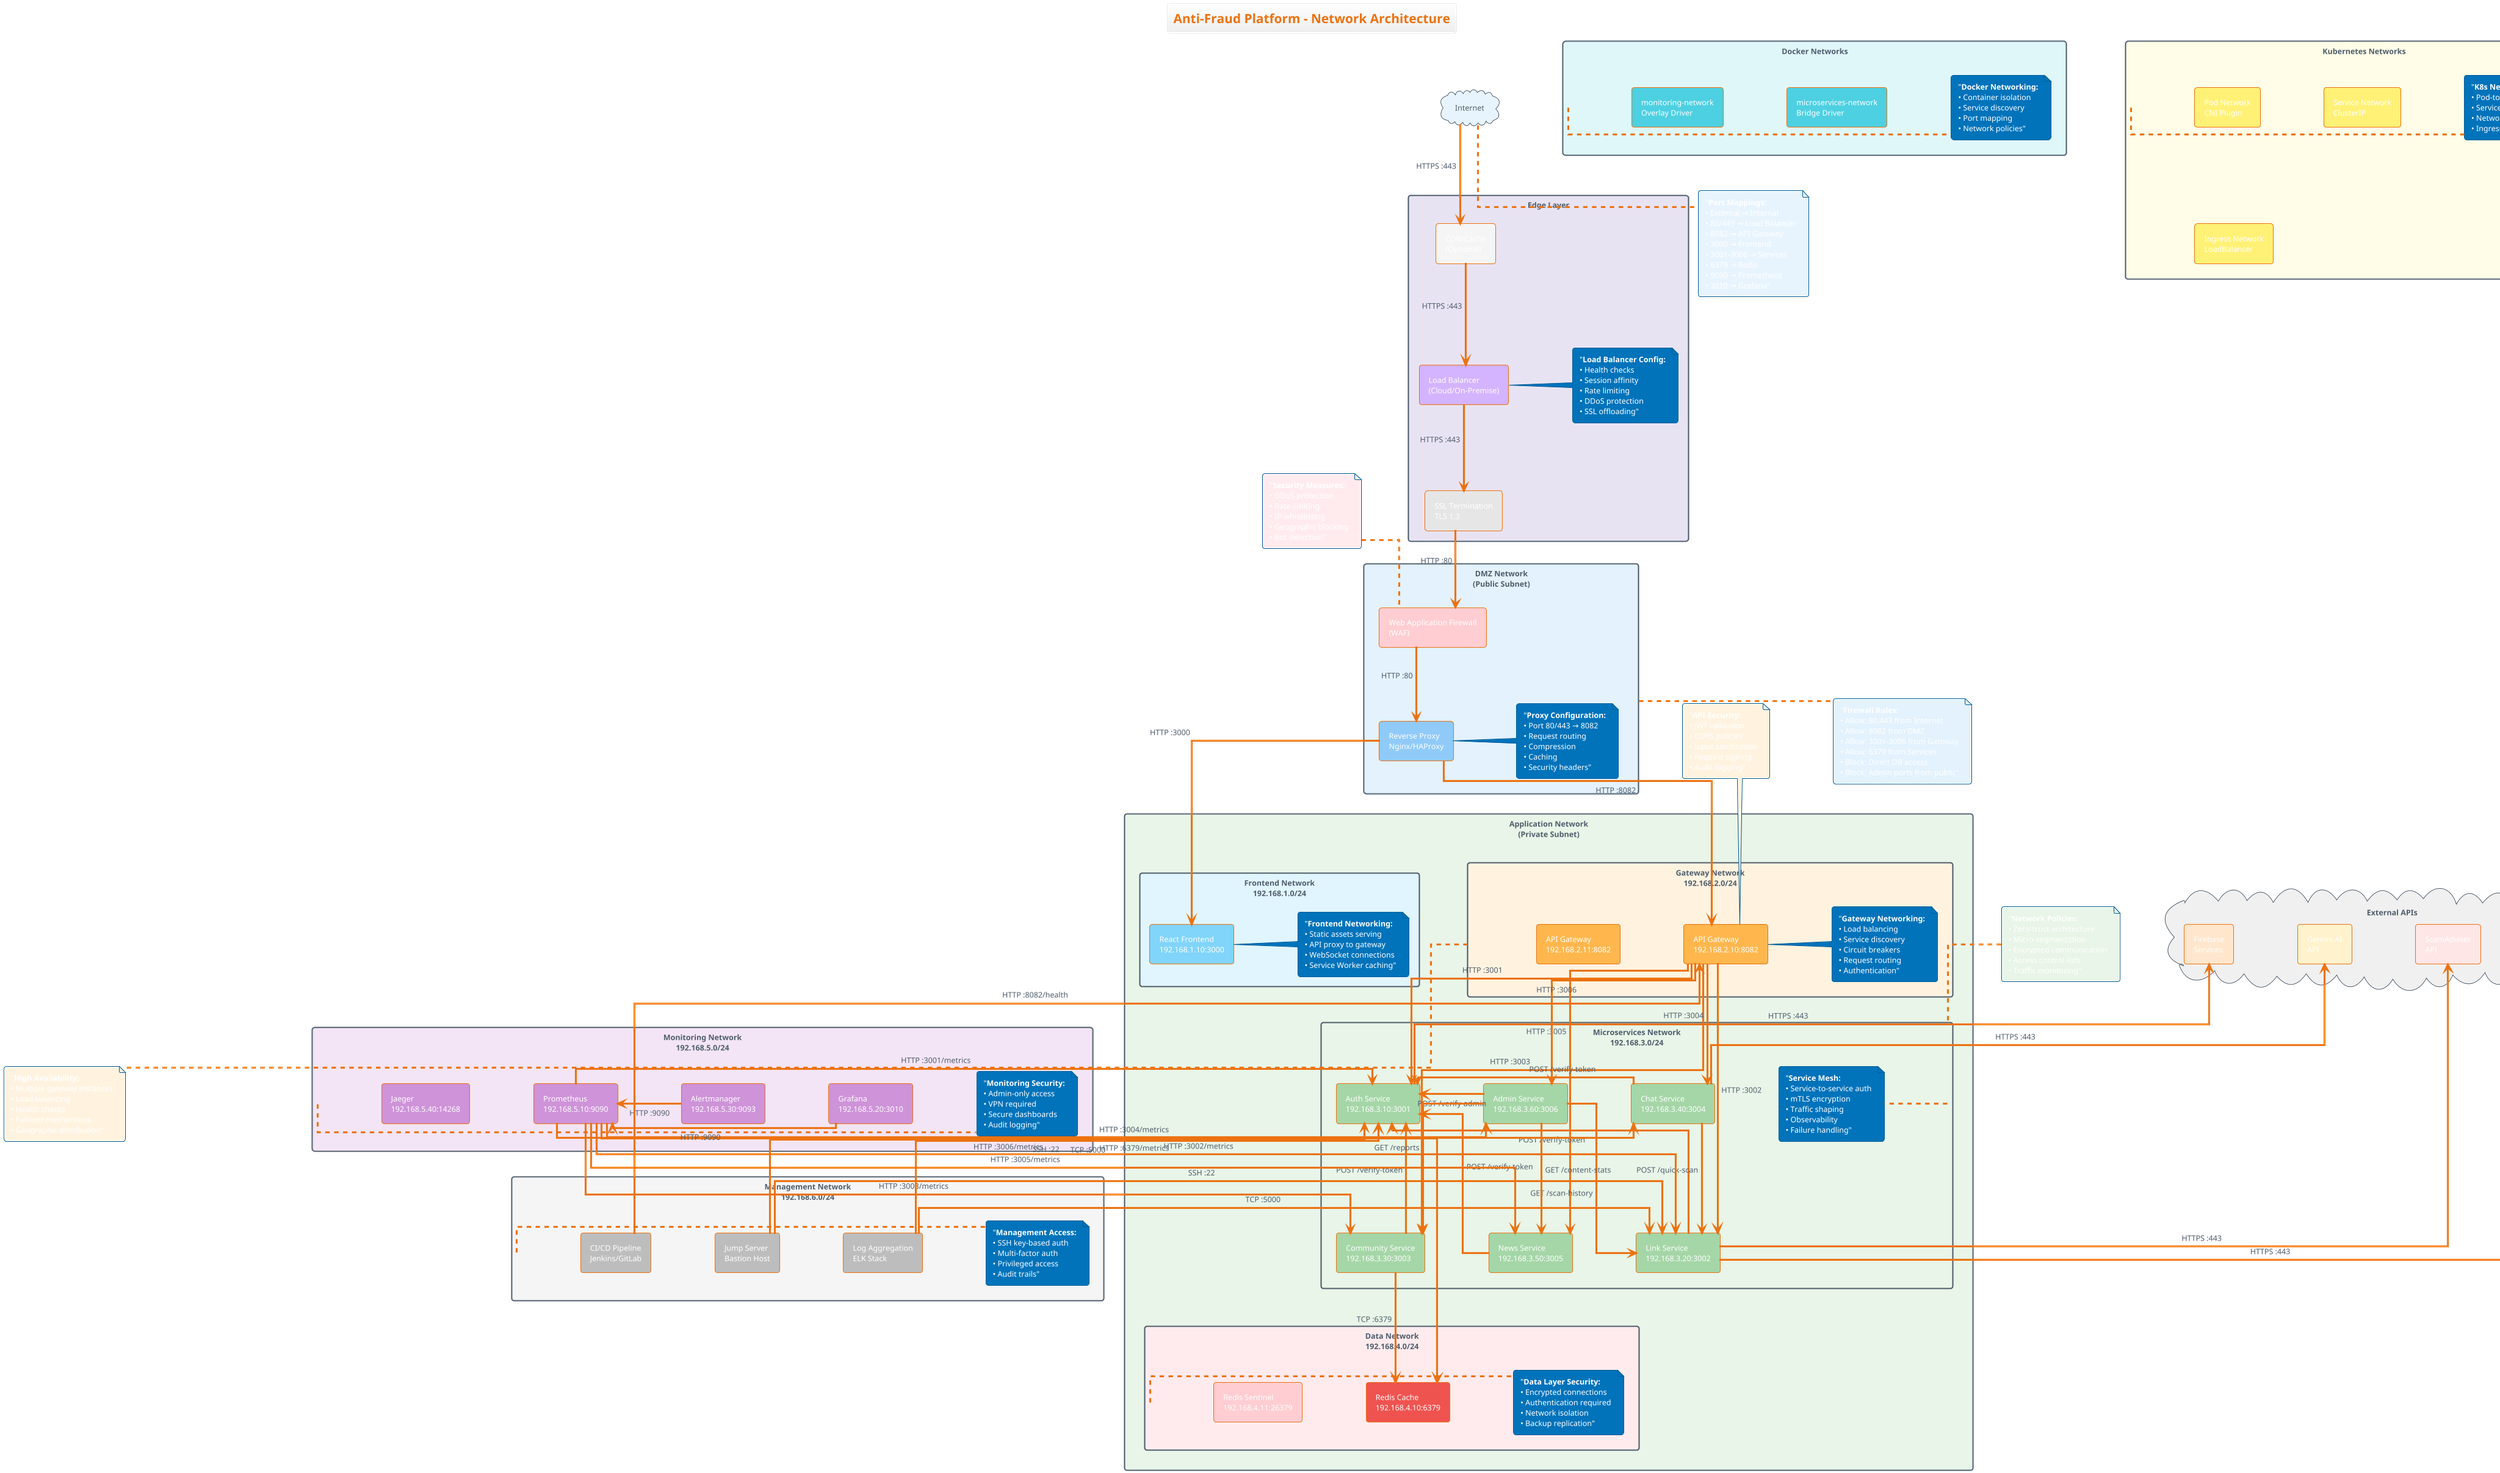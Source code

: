 @startuml Network Architecture
!theme aws-orange
title Anti-Fraud Platform - Network Architecture

' PlantUML Configuration for better layout
skinparam linetype ortho
skinparam nodesep 100
skinparam ranksep 80
skinparam minlen 3
skinparam componentStyle rectangle
skinparam packageStyle rectangle

' Internet/External
cloud "Internet" as internet #E8F4FD
cloud "External APIs" as external_apis #F0F0F0 {
  component "VirusTotal\nAPI" as vt #FFE6E6
  component "ScamAdviser\nAPI" as sa #FFE6E6  
  component "Gemini AI\nAPI" as gemini #FFF2CC
  component "Firebase\nServices" as firebase #FFE6CC
}

' Load Balancer/CDN
package "Edge Layer" as edge #E8E3F3 {
  component "Load Balancer\n(Cloud/On-Premise)" as lb #D4B3FF
  component "SSL Termination\nTLS 1.3" as ssl #E6E6E6
  component "CDN/Cache\n(Optional)" as cdn #F5F5F5
  
  note right of lb : "**Load Balancer Config:**\n• Health checks\n• Session affinity\n• Rate limiting\n• DDoS protection\n• SSL offloading"
}

' DMZ/Public Network
package "DMZ Network\n(Public Subnet)" as dmz #E3F2FD {
  component "Reverse Proxy\nNginx/HAProxy" as reverse_proxy #90CAF9
  component "Web Application Firewall\n(WAF)" as waf #FFCDD2
  
  note right of reverse_proxy : "**Proxy Configuration:**\n• Port 80/443 → 8082\n• Request routing\n• Compression\n• Caching\n• Security headers"
}

' Application Network
package "Application Network\n(Private Subnet)" as app_network #E8F5E8 {
  
  ' Frontend Network
  package "Frontend Network\n192.168.1.0/24" as frontend_net #E1F5FE {
    component "React Frontend\n192.168.1.10:3000" as frontend #81D4FA
    
    note right of frontend : "**Frontend Networking:**\n• Static assets serving\n• API proxy to gateway\n• WebSocket connections\n• Service Worker caching"
  }
  
  ' Gateway Network
  package "Gateway Network\n192.168.2.0/24" as gateway_net #FFF3E0 {
    component "API Gateway\n192.168.2.10:8082" as gateway #FFB74D
    component "API Gateway\n192.168.2.11:8082" as gateway2 #FFB74D
    
    note right of gateway : "**Gateway Networking:**\n• Load balancing\n• Service discovery\n• Circuit breakers\n• Request routing\n• Authentication"
  }
  
  ' Microservices Network
  package "Microservices Network\n192.168.3.0/24" as services_net #E8F5E8 {
    component "Auth Service\n192.168.3.10:3001" as auth #A5D6A7
    component "Link Service\n192.168.3.20:3002" as link #A5D6A7
    component "Community Service\n192.168.3.30:3003" as community #A5D6A7
    component "Chat Service\n192.168.3.40:3004" as chat #A5D6A7
    component "News Service\n192.168.3.50:3005" as news #A5D6A7
    component "Admin Service\n192.168.3.60:3006" as admin #A5D6A7
    
    note right of services_net : "**Service Mesh:**\n• Service-to-service auth\n• mTLS encryption\n• Traffic shaping\n• Observability\n• Failure handling"
  }
  
  ' Data Network
  package "Data Network\n192.168.4.0/24" as data_net #FFEBEE {
    component "Redis Cache\n192.168.4.10:6379" as redis #EF5350
    component "Redis Sentinel\n192.168.4.11:26379" as redis_sentinel #FFCDD2
    
    note right of data_net : "**Data Layer Security:**\n• Encrypted connections\n• Authentication required\n• Network isolation\n• Backup replication"
  }
}

' Monitoring Network
package "Monitoring Network\n192.168.5.0/24" as monitoring_net #F3E5F5 {
  component "Prometheus\n192.168.5.10:9090" as prometheus #CE93D8
  component "Grafana\n192.168.5.20:3010" as grafana #CE93D8
  component "Alertmanager\n192.168.5.30:9093" as alertmanager #CE93D8
  component "Jaeger\n192.168.5.40:14268" as jaeger #CE93D8
  
  note right of monitoring_net : "**Monitoring Security:**\n• Admin-only access\n• VPN required\n• Secure dashboards\n• Audit logging"
}

' Management Network
package "Management Network\n192.168.6.0/24" as mgmt_net #F5F5F5 {
  component "Jump Server\nBastion Host" as bastion #BDBDBD
  component "CI/CD Pipeline\nJenkins/GitLab" as cicd #BDBDBD
  component "Log Aggregation\nELK Stack" as logs #BDBDBD
  
  note right of mgmt_net : "**Management Access:**\n• SSH key-based auth\n• Multi-factor auth\n• Privileged access\n• Audit trails"
}

' Docker Networks (for Docker deployment)
package "Docker Networks" as docker_networks #E0F7FA {
  component "microservices-network\nBridge Driver" as docker_bridge #4DD0E1
  component "monitoring-network\nOverlay Driver" as docker_overlay #4DD0E1
  
  note right of docker_networks : "**Docker Networking:**\n• Container isolation\n• Service discovery\n• Port mapping\n• Network policies"
}

' Kubernetes Networks (for K8s deployment)
package "Kubernetes Networks" as k8s_networks #FFFDE7 {
  component "Pod Network\nCNI Plugin" as k8s_pod_net #FFF176
  component "Service Network\nClusterIP" as k8s_svc_net #FFF176
  component "Ingress Network\nLoadBalancer" as k8s_ingress_net #FFF176
  
  note right of k8s_networks : "**K8s Networking:**\n• Pod-to-Pod communication\n• Service discovery\n• Network policies\n• Ingress controllers"
}

' Network Flow - External to Internal
internet -down-> cdn : HTTPS :443
cdn -down-> lb : HTTPS :443
lb -down-> ssl : HTTPS :443
ssl -down-> waf : HTTP :80
waf -down-> reverse_proxy : HTTP :80
reverse_proxy -down-> gateway : HTTP :8082
reverse_proxy -down-> frontend : HTTP :3000

' Internal Network Flow
gateway -down-> auth : HTTP :3001
gateway -down-> link : HTTP :3002
gateway -down-> community : HTTP :3003
gateway -down-> chat : HTTP :3004
gateway -down-> news : HTTP :3005
gateway -down-> admin : HTTP :3006

' Service to Service Communication
link -left-> auth : POST /verify-token
community -left-> auth : POST /verify-token
chat -left-> auth : POST /verify-token
news -left-> auth : POST /verify-token
admin -left-> auth : POST /verify-admin

admin -down-> link : GET /scan-history
admin -down-> community : GET /reports
admin -down-> news : GET /content-stats

community -down-> redis : TCP :6379
chat -right-> link : POST /quick-scan

' External API Connections
link -up-> vt : HTTPS :443
link -up-> sa : HTTPS :443
chat -up-> gemini : HTTPS :443
auth -up-> firebase : HTTPS :443

' Monitoring Connections
prometheus -right-> auth : HTTP :3001/metrics
prometheus -right-> link : HTTP :3002/metrics
prometheus -right-> community : HTTP :3003/metrics
prometheus -right-> chat : HTTP :3004/metrics
prometheus -right-> news : HTTP :3005/metrics
prometheus -right-> admin : HTTP :3006/metrics
prometheus -down-> redis : HTTP :6379/metrics

grafana -left-> prometheus : HTTP :9090
alertmanager -left-> prometheus : HTTP :9090

' Management Connections
bastion -right-> auth : SSH :22
bastion -right-> link : SSH :22
cicd -up-> gateway : HTTP :8082/health
logs -up-> auth : TCP :5000
logs -up-> link : TCP :5000

' Network Security
note top of waf #FFEBEE : "**Security Measures:**\n• DDoS protection\n• Rate limiting\n• IP whitelisting\n• Geographic blocking\n• Bot detection"

note top of gateway #FFF3E0 : "**API Security:**\n• JWT validation\n• CORS policies\n• Input sanitization\n• Request signing\n• Audit logging"

note top of services_net #E8F5E8 : "**Network Policies:**\n• Zero-trust architecture\n• Micro-segmentation\n• Encrypted communication\n• Access control lists\n• Traffic monitoring"

' Port Mappings
note bottom of internet #E8F4FD : "**Port Mappings:**\n• External → Internal\n• 80/443 → Load Balancer\n• 8082 → API Gateway\n• 3000 → Frontend\n• 3001-3006 → Services\n• 6379 → Redis\n• 9090 → Prometheus\n• 3010 → Grafana"

' Firewall Rules
note bottom of dmz #E3F2FD : "**Firewall Rules:**\n• Allow: 80,443 from Internet\n• Allow: 8082 from DMZ\n• Allow: 3001-3006 from Gateway\n• Allow: 6379 from Services\n• Block: Direct DB access\n• Block: Admin ports from public"

' High Availability
note bottom of gateway_net #FFF3E0 : "**High Availability:**\n• Multiple gateway instances\n• Load balancing\n• Health checks\n• Failover mechanisms\n• Geographic distribution"

@enduml
